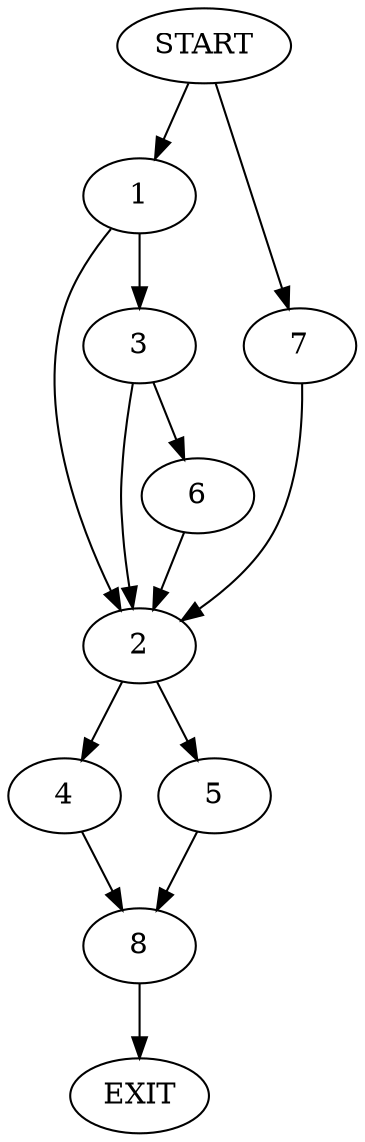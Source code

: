 digraph {
0 [label="START"]
9 [label="EXIT"]
0 -> 1
1 -> 2
1 -> 3
2 -> 4
2 -> 5
3 -> 2
3 -> 6
6 -> 2
0 -> 7
7 -> 2
5 -> 8
4 -> 8
8 -> 9
}
